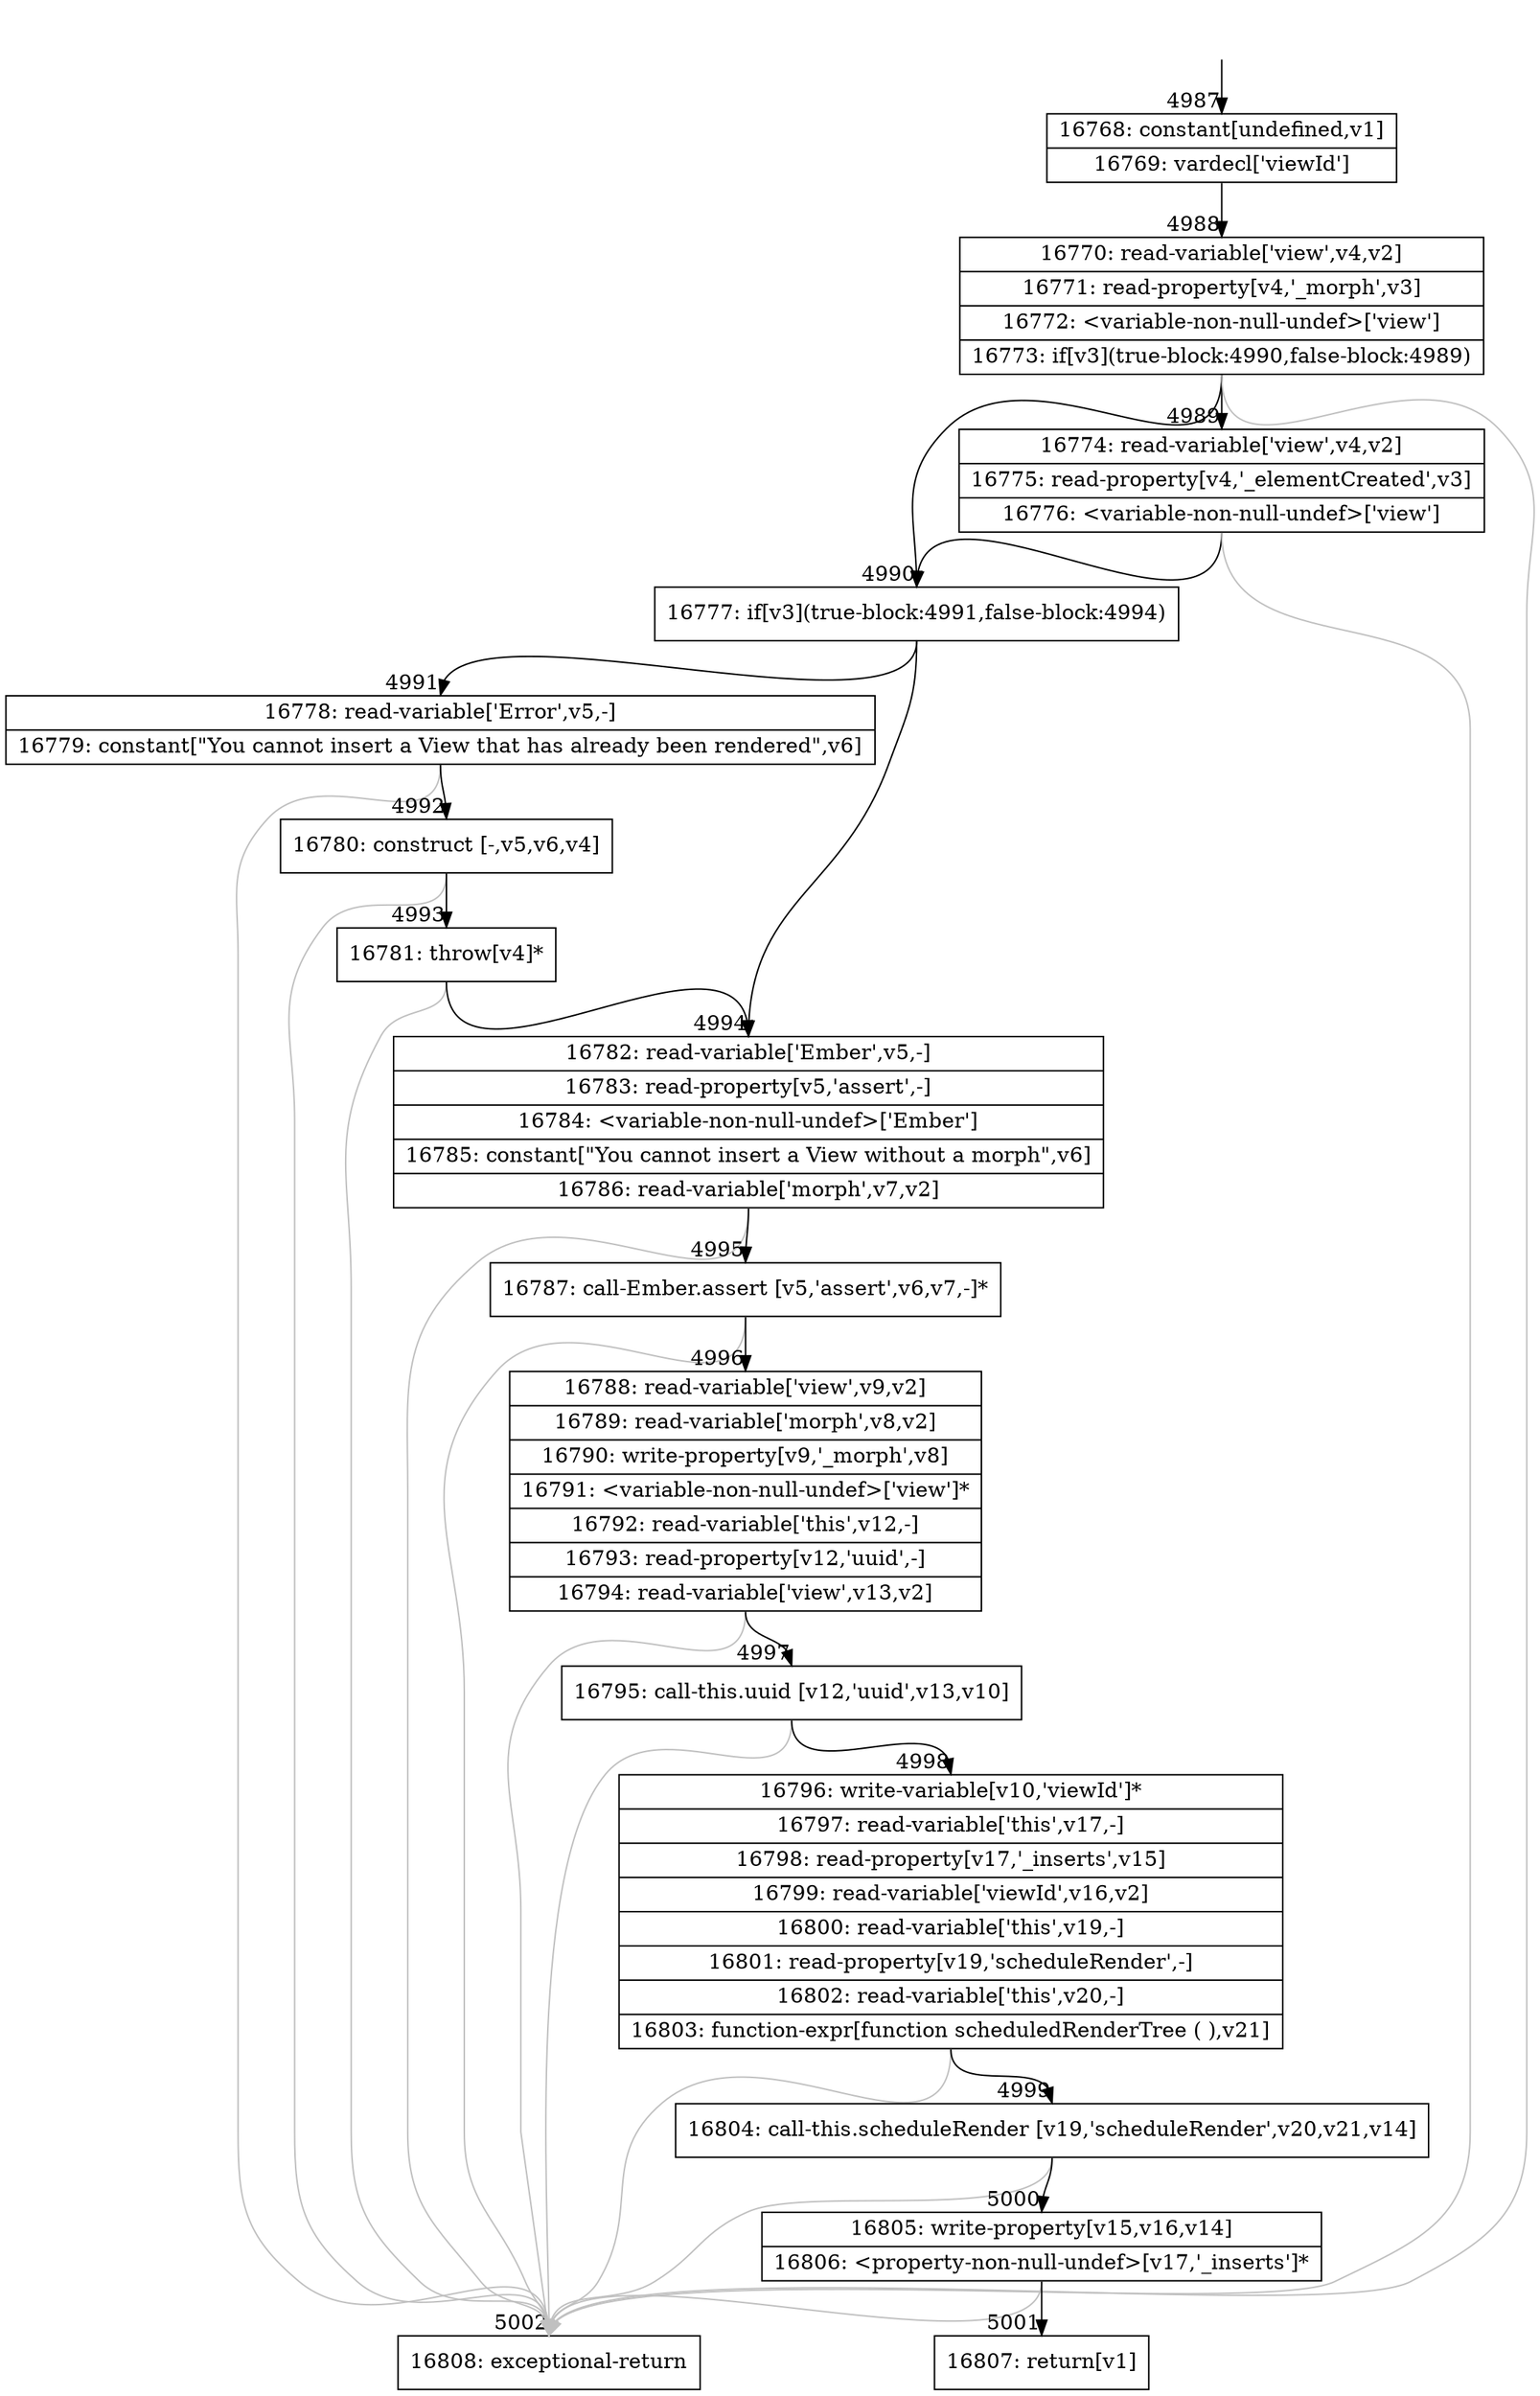 digraph {
rankdir="TD"
BB_entry393[shape=none,label=""];
BB_entry393 -> BB4987 [tailport=s, headport=n, headlabel="    4987"]
BB4987 [shape=record label="{16768: constant[undefined,v1]|16769: vardecl['viewId']}" ] 
BB4987 -> BB4988 [tailport=s, headport=n, headlabel="      4988"]
BB4988 [shape=record label="{16770: read-variable['view',v4,v2]|16771: read-property[v4,'_morph',v3]|16772: \<variable-non-null-undef\>['view']|16773: if[v3](true-block:4990,false-block:4989)}" ] 
BB4988 -> BB4990 [tailport=s, headport=n, headlabel="      4990"]
BB4988 -> BB4989 [tailport=s, headport=n, headlabel="      4989"]
BB4988 -> BB5002 [tailport=s, headport=n, color=gray, headlabel="      5002"]
BB4989 [shape=record label="{16774: read-variable['view',v4,v2]|16775: read-property[v4,'_elementCreated',v3]|16776: \<variable-non-null-undef\>['view']}" ] 
BB4989 -> BB4990 [tailport=s, headport=n]
BB4989 -> BB5002 [tailport=s, headport=n, color=gray]
BB4990 [shape=record label="{16777: if[v3](true-block:4991,false-block:4994)}" ] 
BB4990 -> BB4991 [tailport=s, headport=n, headlabel="      4991"]
BB4990 -> BB4994 [tailport=s, headport=n, headlabel="      4994"]
BB4991 [shape=record label="{16778: read-variable['Error',v5,-]|16779: constant[\"You cannot insert a View that has already been rendered\",v6]}" ] 
BB4991 -> BB4992 [tailport=s, headport=n, headlabel="      4992"]
BB4991 -> BB5002 [tailport=s, headport=n, color=gray]
BB4992 [shape=record label="{16780: construct [-,v5,v6,v4]}" ] 
BB4992 -> BB4993 [tailport=s, headport=n, headlabel="      4993"]
BB4992 -> BB5002 [tailport=s, headport=n, color=gray]
BB4993 [shape=record label="{16781: throw[v4]*}" ] 
BB4993 -> BB4994 [tailport=s, headport=n]
BB4993 -> BB5002 [tailport=s, headport=n, color=gray]
BB4994 [shape=record label="{16782: read-variable['Ember',v5,-]|16783: read-property[v5,'assert',-]|16784: \<variable-non-null-undef\>['Ember']|16785: constant[\"You cannot insert a View without a morph\",v6]|16786: read-variable['morph',v7,v2]}" ] 
BB4994 -> BB4995 [tailport=s, headport=n, headlabel="      4995"]
BB4994 -> BB5002 [tailport=s, headport=n, color=gray]
BB4995 [shape=record label="{16787: call-Ember.assert [v5,'assert',v6,v7,-]*}" ] 
BB4995 -> BB4996 [tailport=s, headport=n, headlabel="      4996"]
BB4995 -> BB5002 [tailport=s, headport=n, color=gray]
BB4996 [shape=record label="{16788: read-variable['view',v9,v2]|16789: read-variable['morph',v8,v2]|16790: write-property[v9,'_morph',v8]|16791: \<variable-non-null-undef\>['view']*|16792: read-variable['this',v12,-]|16793: read-property[v12,'uuid',-]|16794: read-variable['view',v13,v2]}" ] 
BB4996 -> BB4997 [tailport=s, headport=n, headlabel="      4997"]
BB4996 -> BB5002 [tailport=s, headport=n, color=gray]
BB4997 [shape=record label="{16795: call-this.uuid [v12,'uuid',v13,v10]}" ] 
BB4997 -> BB4998 [tailport=s, headport=n, headlabel="      4998"]
BB4997 -> BB5002 [tailport=s, headport=n, color=gray]
BB4998 [shape=record label="{16796: write-variable[v10,'viewId']*|16797: read-variable['this',v17,-]|16798: read-property[v17,'_inserts',v15]|16799: read-variable['viewId',v16,v2]|16800: read-variable['this',v19,-]|16801: read-property[v19,'scheduleRender',-]|16802: read-variable['this',v20,-]|16803: function-expr[function scheduledRenderTree ( ),v21]}" ] 
BB4998 -> BB4999 [tailport=s, headport=n, headlabel="      4999"]
BB4998 -> BB5002 [tailport=s, headport=n, color=gray]
BB4999 [shape=record label="{16804: call-this.scheduleRender [v19,'scheduleRender',v20,v21,v14]}" ] 
BB4999 -> BB5000 [tailport=s, headport=n, headlabel="      5000"]
BB4999 -> BB5002 [tailport=s, headport=n, color=gray]
BB5000 [shape=record label="{16805: write-property[v15,v16,v14]|16806: \<property-non-null-undef\>[v17,'_inserts']*}" ] 
BB5000 -> BB5001 [tailport=s, headport=n, headlabel="      5001"]
BB5000 -> BB5002 [tailport=s, headport=n, color=gray]
BB5001 [shape=record label="{16807: return[v1]}" ] 
BB5002 [shape=record label="{16808: exceptional-return}" ] 
//#$~ 8941
}
